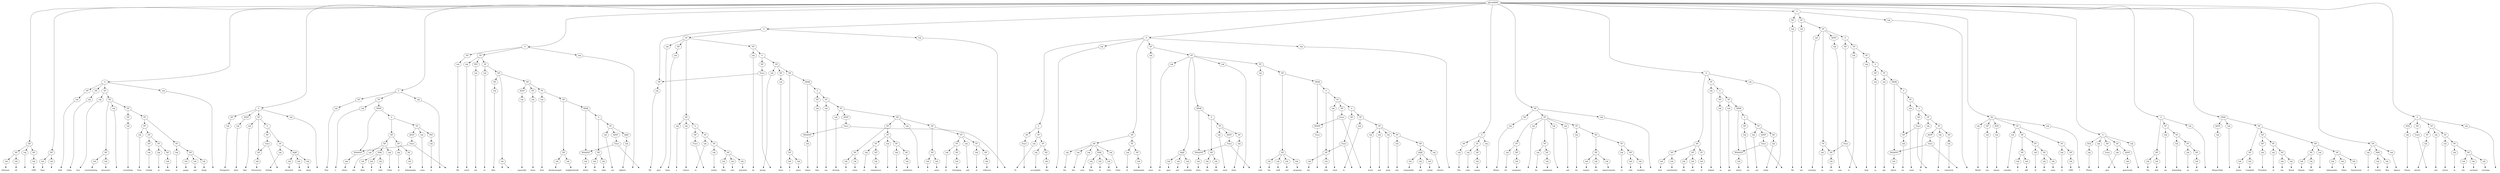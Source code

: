 digraph {
   segr0 [ label="February" shape=none ]
   segr2 [ label="26" shape=none ]
   segr3 [ label="," shape=none ]
   segr5 [ label="1999" shape=none ]
   segr7 [ label="Dear" shape=none ]
   segr9 [ label="," shape=none ]
   segr11 [ label="Kids" shape=none ]
   segr13 [ label="today" shape=none ]
   segr15 [ label="face" shape=none ]
   segr17 [ label="overwhelming" shape=none ]
   segr19 [ label="pressures" shape=none ]
   segr20 [ label="," shape=none ]
   segr22 [ label="everything" shape=none ]
   segr24 [ label="from" shape=none ]
   segr26 [ label="trouble" shape=none ]
   segr28 [ label="at" shape=none ]
   segr30 [ label="home" shape=none ]
   segr32 [ label="to" shape=none ]
   segr34 [ label="gangs" shape=none ]
   segr36 [ label="and" shape=none ]
   segr38 [ label="drugs" shape=none ]
   segr39 [ label="." shape=none ]
   segr41 [ label="Youngsters" shape=none ]
   segr43 [ label="often" shape=none ]
   segr45 [ label="find" shape=none ]
   segr47 [ label="themselves" shape=none ]
   segr49 [ label="feeling" shape=none ]
   ptbr00026 [ label="" shape=none ]
   segr51 [ label="alienated" shape=none ]
   segr53 [ label="and" shape=none ]
   segr55 [ label="alone" shape=none ]
   segr56 [ label="." shape=none ]
   segr58 [ label="That" shape=none ]
   segr59 [ label="'s" shape=none ]
   segr61 [ label="where" shape=none ]
   segr63 [ label="the" shape=none ]
   segr65 [ label="Boys" shape=none ]
   segr67 [ label="&" shape=none ]
   segr69 [ label="Girls" shape=none ]
   segr71 [ label="Clubs" shape=none ]
   segr73 [ label="of" shape=none ]
   segr75 [ label="Indianapolis" shape=none ]
   segr77 [ label="come" shape=none ]
   segr79 [ label="in" shape=none ]
   segr80 [ label="." shape=none ]
   ptbr00044 [ label="" shape=none ]
   segr82 [ label="We" shape=none ]
   segr84 [ label="reach" shape=none ]
   segr86 [ label="out" shape=none ]
   segr88 [ label="to" shape=none ]
   segr90 [ label="kids" shape=none ]
   segr92 [ label="-" shape=none ]
   segr93 [ label="-" shape=none ]
   segr95 [ label="especially" shape=none ]
   segr97 [ label="those" shape=none ]
   segr99 [ label="from" shape=none ]
   segr101 [ label="disadvantaged" shape=none ]
   segr103 [ label="neighborhoods" shape=none ]
   segr105 [ label="where" shape=none ]
   segr107 [ label="the" shape=none ]
   segr109 [ label="risks" shape=none ]
   segr111 [ label="are" shape=none ]
   segr113 [ label="highest" shape=none ]
   segr114 [ label="." shape=none ]
   ptbr00062 [ label="" shape=none ]
   segr116 [ label="We" shape=none ]
   segr118 [ label="give" shape=none ]
   segr120 [ label="them" shape=none ]
   segr122 [ label="a" shape=none ]
   segr124 [ label="chance" shape=none ]
   segr126 [ label="to" shape=none ]
   ptbr00069 [ label="" shape=none ]
   segr128 [ label="realize" shape=none ]
   segr130 [ label="their" shape=none ]
   segr132 [ label="own" shape=none ]
   segr134 [ label="potential" shape=none ]
   segr136 [ label="by" shape=none ]
   segr138 [ label="giving" shape=none ]
   ptbr00076 [ label="" shape=none ]
   segr140 [ label="them" shape=none ]
   segr142 [ label="a" shape=none ]
   segr144 [ label="place" shape=none ]
   segr146 [ label="where" shape=none ]
   segr148 [ label="they" shape=none ]
   segr150 [ label="can" shape=none ]
   segr152 [ label="develop" shape=none ]
   segr154 [ label="a" shape=none ]
   segr156 [ label="sense" shape=none ]
   segr158 [ label="of" shape=none ]
   segr160 [ label="competence" shape=none ]
   segr161 [ label="," shape=none ]
   segr163 [ label="of" shape=none ]
   segr165 [ label="usefulness" shape=none ]
   segr166 [ label="," shape=none ]
   segr168 [ label="a" shape=none ]
   segr170 [ label="sense" shape=none ]
   segr172 [ label="of" shape=none ]
   segr174 [ label="belonging" shape=none ]
   segr176 [ label="and" shape=none ]
   segr178 [ label="of" shape=none ]
   segr180 [ label="influence" shape=none ]
   segr181 [ label="." shape=none ]
   ptbr00100 [ label="" shape=none ]
   segr183 [ label="To" shape=none ]
   ptbr00102 [ label="" shape=none ]
   segr185 [ label="accomplish" shape=none ]
   segr187 [ label="this" shape=none ]
   segr188 [ label="," shape=none ]
   segr190 [ label="the" shape=none ]
   segr192 [ label="five" shape=none ]
   segr194 [ label="area" shape=none ]
   segr196 [ label="Boys" shape=none ]
   segr198 [ label="&" shape=none ]
   segr200 [ label="Girls" shape=none ]
   segr202 [ label="Clubs" shape=none ]
   segr204 [ label="of" shape=none ]
   segr206 [ label="Indianapolis" shape=none ]
   segr208 [ label="must" shape=none ]
   segr210 [ label="be" shape=none ]
   segr212 [ label="open" shape=none ]
   segr214 [ label="and" shape=none ]
   segr216 [ label="available" shape=none ]
   segr218 [ label="when" shape=none ]
   segr220 [ label="the" shape=none ]
   segr222 [ label="kids" shape=none ]
   segr224 [ label="need" shape=none ]
   segr226 [ label="them" shape=none ]
   segr227 [ label="," shape=none ]
   ptbr00126 [ label="" shape=none ]
   segr229 [ label="with" shape=none ]
   segr231 [ label="the" shape=none ]
   segr233 [ label="staff" shape=none ]
   segr235 [ label="and" shape=none ]
   segr237 [ label="programs" shape=none ]
   segr239 [ label="the" shape=none ]
   ptbr00133 [ label="" shape=none ]
   segr241 [ label="kids" shape=none ]
   segr243 [ label="need" shape=none ]
   segr245 [ label="to" shape=none ]
   ptbr00138 [ label="" shape=none ]
   ptbr00137 [ label="" shape=none ]
   segr247 [ label="reach" shape=none ]
   segr249 [ label="and" shape=none ]
   segr251 [ label="grow" shape=none ]
   segr253 [ label="into" shape=none ]
   segr255 [ label="responsible" shape=none ]
   segr257 [ label="and" shape=none ]
   segr259 [ label="caring" shape=none ]
   segr261 [ label="citizens" shape=none ]
   segr262 [ label="." shape=none ]
   segr264 [ label="This" shape=none ]
   segr266 [ label="costs" shape=none ]
   segr268 [ label="money" shape=none ]
   segr269 [ label="." shape=none ]
   segr271 [ label="Money" shape=none ]
   segr273 [ label="for" shape=none ]
   segr275 [ label="programs" shape=none ]
   segr276 [ label="," shape=none ]
   segr278 [ label="for" shape=none ]
   segr280 [ label="equipment" shape=none ]
   segr281 [ label="," shape=none ]
   segr283 [ label="and" shape=none ]
   segr285 [ label="for" shape=none ]
   segr287 [ label="repairs" shape=none ]
   segr289 [ label="and" shape=none ]
   segr291 [ label="improvements" shape=none ]
   segr293 [ label="to" shape=none ]
   segr295 [ label="club" shape=none ]
   segr297 [ label="facilities" shape=none ]
   segr298 [ label="." shape=none ]
   segr300 [ label="Your" shape=none ]
   segr302 [ label="contribution" shape=none ]
   segr304 [ label="last" shape=none ]
   segr306 [ label="year" shape=none ]
   segr308 [ label="of" shape=none ]
   segr310 [ label="helped" shape=none ]
   segr312 [ label="us" shape=none ]
   segr314 [ label="get" shape=none ]
   segr316 [ label="where" shape=none ]
   segr318 [ label="we" shape=none ]
   segr320 [ label="are" shape=none ]
   segr322 [ label="today" shape=none ]
   segr323 [ label="." shape=none ]
   ptbr00181 [ label="" shape=none ]
   segr325 [ label="We" shape=none ]
   segr327 [ label="are" shape=none ]
   segr329 [ label="counting" shape=none ]
   segr331 [ label="on" shape=none ]
   segr333 [ label="you" shape=none ]
   segr335 [ label="now" shape=none ]
   segr337 [ label="to" shape=none ]
   ptbr00189 [ label="" shape=none ]
   segr339 [ label="help" shape=none ]
   segr341 [ label="us" shape=none ]
   segr343 [ label="get" shape=none ]
   segr345 [ label="where" shape=none ]
   segr347 [ label="we" shape=none ]
   segr349 [ label="need" shape=none ]
   segr351 [ label="to" shape=none ]
   ptbr00197 [ label="" shape=none ]
   segr353 [ label="be" shape=none ]
   segr355 [ label="tomorrow" shape=none ]
   ptbr00200 [ label="" shape=none ]
   segr356 [ label="." shape=none ]
   segr358 [ label="Would" shape=none ]
   segr360 [ label="you" shape=none ]
   segr362 [ label="please" shape=none ]
   segr364 [ label="consider" shape=none ]
   segr366 [ label="a" shape=none ]
   segr368 [ label="gift" shape=none ]
   segr370 [ label="of" shape=none ]
   segr372 [ label="the" shape=none ]
   segr374 [ label="same" shape=none ]
   segr376 [ label="in" shape=none ]
   segr378 [ label="1999" shape=none ]
   segr379 [ label="?" shape=none ]
   segr381 [ label="Please" shape=none ]
   segr382 [ label="," shape=none ]
   segr384 [ label="give" shape=none ]
   ptbr00217 [ label="" shape=none ]
   segr386 [ label="generously" shape=none ]
   segr387 [ label="." shape=none ]
   segr389 [ label="The" shape=none ]
   segr391 [ label="kids" shape=none ]
   segr393 [ label="are" shape=none ]
   segr395 [ label="depending" shape=none ]
   segr397 [ label="on" shape=none ]
   segr399 [ label="you" shape=none ]
   segr400 [ label="." shape=none ]
   segr402 [ label="Respectfully" shape=none ]
   segr403 [ label="," shape=none ]
   segr405 [ label="James" shape=none ]
   segr407 [ label="Campbell" shape=none ]
   segr409 [ label="President" shape=none ]
   segr411 [ label="of" shape=none ]
   segr413 [ label="the" shape=none ]
   segr415 [ label="Board" shape=none ]
   segr417 [ label="Deputy" shape=none ]
   segr419 [ label="Chief" shape=none ]
   segr420 [ label="," shape=none ]
   segr422 [ label="Indianapolis" shape=none ]
   segr424 [ label="Police" shape=none ]
   segr426 [ label="Department" shape=none ]
   segr428 [ label="A" shape=none ]
   segr430 [ label="United" shape=none ]
   segr432 [ label="Way" shape=none ]
   segr434 [ label="Agency" shape=none ]
   segr436 [ label="Please" shape=none ]
   segr438 [ label="detach" shape=none ]
   ptbr00247 [ label="" shape=none ]
   segr440 [ label="and" shape=none ]
   segr442 [ label="return" shape=none ]
   segr444 [ label="in" shape=none ]
   segr446 [ label="the" shape=none ]
   segr448 [ label="enclosed" shape=none ]
   segr450 [ label="envelope" shape=none ]
   segr451 [ label="." shape=none ]
   ptbn00081 [ label="NP" ]
   ptbn00393 [ label="VP" ]
   ptbn00394 [ label="tok" ]
  ptbn00394 -> segr353
   ptbn00082 [ label="tok" ]
  ptbn00082 -> segr75
   ptbn00391 [ label="VP" ]
   ptbn00392 [ label="tok" ]
  ptbn00392 -> segr351
   ptbn00080 [ label="tok" ]
  ptbn00080 -> segr73
   ptbn00085 [ label="PRT" ]
   ptbn00086 [ label="tok" ]
  ptbn00086 -> segr79
   ptbn00390 [ label="Trace" ]
  ptbn00390 -> ptbr00197
   ptbn00083 [ label="VP" ]
   ptbn00084 [ label="tok" ]
  ptbn00084 -> segr77
   ptbn00184 [ label="tok" ]
  ptbn00184 -> segr163
   ptbn00290 [ label="NP" ]
   ptbn00185 [ label="NP" ]
   ptbn00291 [ label="tok" ]
  ptbn00291 -> segr264
   ptbn00182 [ label="tok" ]
  ptbn00182 -> segr161
   ptbn00494 [ label="tok" ]
  ptbn00494 -> segr451
   ptbn00183 [ label="PP" ]
   ptbn00180 [ label="NP" ]
   ptbn00294 [ label="NP" ]
   ptbn00295 [ label="tok" ]
  ptbn00295 -> segr268
   ptbn00181 [ label="tok" ]
  ptbn00181 -> segr160
   ptbn00292 [ label="VP" ]
   ptbn00293 [ label="tok" ]
  ptbn00293 -> segr266
   ptbn00299 [ label="tok" ]
  ptbn00299 -> segr271
   ptbn00298 [ label="NP" ]
   ptbn00297 [ label="NP" ]
   ptbn00296 [ label="tok" ]
  ptbn00296 -> segr269
   ptbn00189 [ label="NP" ]
   ptbn00493 [ label="tok" ]
  ptbn00493 -> segr450
   ptbn00188 [ label="NP" ]
   ptbn00492 [ label="tok" ]
  ptbn00492 -> segr448
   ptbn00491 [ label="tok" ]
  ptbn00491 -> segr446
   ptbn00187 [ label="tok" ]
  ptbn00187 -> segr166
   ptbn00186 [ label="tok" ]
  ptbn00186 -> segr165
   ptbn00490 [ label="NP" ]
   ptbn00089 [ label="tok" ]
  ptbn00089 -> segr80
   ptbn00088 [ label="Trace" ]
  ptbn00088 -> ptbr00044
   ptbn00087 [ label="ADVP" ]
   ptbn00399 [ label="tok" ]
  ptbn00399 -> segr356
   ptbn00398 [ label="tok" ]
  ptbn00398 -> segr355
   ptbn00397 [ label="NP" ]
   ptbn00396 [ label="Trace" ]
  ptbn00396 -> ptbr00200
   ptbn00395 [ label="ADVP" ]
   ptbn00380 [ label="SBAR" ]
   ptbn00090 [ label="S" ]
   ptbn00381 [ label="WHADVP" ]
   ptbn00091 [ label="NP" ]
   ptbn00092 [ label="tok" ]
  ptbn00092 -> segr82
   ptbn00382 [ label="tok" ]
  ptbn00382 -> segr345
   ptbn00383 [ label="S" ]
   ptbn00093 [ label="VP" ]
   ptbn00094 [ label="tok" ]
  ptbn00094 -> segr84
   ptbn00095 [ label="PRT" ]
   ptbn00096 [ label="tok" ]
  ptbn00096 -> segr86
   ptbn00097 [ label="PP" ]
   ptbn00193 [ label="PP" ]
   ptbn00483 [ label="VP" ]
   ptbn00194 [ label="tok" ]
  ptbn00194 -> segr172
   ptbn00484 [ label="tok" ]
  ptbn00484 -> segr438
   ptbn00195 [ label="NP" ]
   ptbn00485 [ label="tok" ]
  ptbn00485 -> segr440
   ptbn00196 [ label="tok" ]
  ptbn00196 -> segr174
   ptbn00486 [ label="VP" ]
   ptbn00280 [ label="PP" ]
   ptbn00281 [ label="tok" ]
  ptbn00281 -> segr253
   ptbn00487 [ label="tok" ]
  ptbn00487 -> segr442
   ptbn00190 [ label="tok" ]
  ptbn00190 -> segr168
   ptbn00488 [ label="PP" ]
   ptbn00282 [ label="NP" ]
   ptbn00191 [ label="tok" ]
  ptbn00191 -> segr170
   ptbn00489 [ label="tok" ]
  ptbn00489 -> segr444
   ptbn00283 [ label="ADJP" ]
   ptbn00192 [ label="PP" ]
   ptbn00284 [ label="tok" ]
  ptbn00284 -> segr255
   ptbn00286 [ label="tok" ]
  ptbn00286 -> segr259
   ptbn00285 [ label="tok" ]
  ptbn00285 -> segr257
   ptbn00288 [ label="tok" ]
  ptbn00288 -> segr262
   ptbn00287 [ label="tok" ]
  ptbn00287 -> segr261
   ptbn00198 [ label="PP" ]
   ptbn00480 [ label="NP" ]
   ptbn00197 [ label="tok" ]
  ptbn00197 -> segr176
   ptbn00289 [ label="S" ]
   ptbn00482 [ label="VP" ]
   ptbn00199 [ label="tok" ]
  ptbn00199 -> segr178
   ptbn00481 [ label="Trace" ]
  ptbn00481 -> ptbr00247
   ptbn00389 [ label="NP" ]
   ptbn00099 [ label="NP" ]
   ptbn00098 [ label="tok" ]
  ptbn00098 -> segr88
   ptbn00388 [ label="S" ]
   ptbn00385 [ label="tok" ]
  ptbn00385 -> segr347
   ptbn00384 [ label="NP" ]
   ptbn00387 [ label="tok" ]
  ptbn00387 -> segr349
   ptbn00386 [ label="VP" ]
   ptbn00063 [ label="NP" ]
   ptbn00064 [ label="tok" ]
  ptbn00064 -> segr58
   ptbn00061 [ label="tok" ]
  ptbn00061 -> segr56
   ptbn00062 [ label="S" ]
   ptbn00060 [ label="tok" ]
  ptbn00060 -> segr55
   ptbn00478 [ label="INTJ" ]
   ptbn00272 [ label="NP" ]
   ptbn00479 [ label="tok" ]
  ptbn00479 -> segr436
   ptbn00273 [ label="Trace" ]
  ptbn00273 -> ptbr00138
   ptbn00476 [ label="tok" ]
  ptbn00476 -> segr434
   ptbn00270 [ label="Trace" ]
  ptbn00270 -> ptbr00137
   ptbn00477 [ label="S" ]
   ptbn00271 [ label="S" ]
   ptbn00474 [ label="tok" ]
  ptbn00474 -> segr430
   ptbn00475 [ label="tok" ]
  ptbn00475 -> segr432
   ptbn00472 [ label="tok" ]
  ptbn00472 -> segr428
   ptbn00473 [ label="NML" ]
   ptbn00471 [ label="NP" ]
   ptbn00470 [ label="tok" ]
  ptbn00470 -> segr426
   ptbn00279 [ label="tok" ]
  ptbn00279 -> segr251
   ptbn00278 [ label="tok" ]
  ptbn00278 -> segr249
   ptbn00277 [ label="tok" ]
  ptbn00277 -> segr247
   ptbn00276 [ label="VP" ]
   ptbn00275 [ label="tok" ]
  ptbn00275 -> segr245
   ptbn00274 [ label="VP" ]
   ptbn00069 [ label="tok" ]
  ptbn00069 -> segr61
   ptbn00068 [ label="WHADVP" ]
   ptbn00067 [ label="SBAR" ]
   ptbn00066 [ label="tok" ]
  ptbn00066 -> segr59
   ptbn00065 [ label="VP" ]
   ptbn00072 [ label="NP" ]
   ptbn00073 [ label="tok" ]
  ptbn00073 -> segr63
   ptbn00074 [ label="NML" ]
   ptbn00075 [ label="tok" ]
  ptbn00075 -> segr65
   ptbn00469 [ label="tok" ]
  ptbn00469 -> segr424
   ptbn00070 [ label="S" ]
   ptbn00071 [ label="NP" ]
   ptbn00465 [ label="tok" ]
  ptbn00465 -> segr419
   ptbn00466 [ label="tok" ]
  ptbn00466 -> segr420
   ptbn00260 [ label="SBAR" ]
   ptbn00467 [ label="NP" ]
   ptbn00261 [ label="WHNP" ]
   ptbn00468 [ label="tok" ]
  ptbn00468 -> segr422
   ptbn00262 [ label="Trace" ]
  ptbn00262 -> ptbr00133
   ptbn00461 [ label="tok" ]
  ptbn00461 -> segr415
   ptbn00462 [ label="NP" ]
   ptbn00463 [ label="NP" ]
   ptbn00464 [ label="tok" ]
  ptbn00464 -> segr417
   ptbn00268 [ label="tok" ]
  ptbn00268 -> segr243
   ptbn00267 [ label="VP" ]
   ptbn00460 [ label="tok" ]
  ptbn00460 -> segr413
   ptbn00269 [ label="NP" ]
   ptbn00264 [ label="NP" ]
   ptbn00263 [ label="S" ]
   ptbn00266 [ label="tok" ]
  ptbn00266 -> segr241
   ptbn00265 [ label="tok" ]
  ptbn00265 -> segr239
   ptbn00077 [ label="tok" ]
  ptbn00077 -> segr69
   ptbn00076 [ label="tok" ]
  ptbn00076 -> segr67
   ptbn00079 [ label="PP" ]
   ptbn00078 [ label="tok" ]
  ptbn00078 -> segr71
   ptbn00251 [ label="tok" ]
  ptbn00251 -> segr227
   ptbn00250 [ label="Trace" ]
  ptbn00250 -> ptbr00126
   ptbn00350 [ label="NP" ]
   ptbn00357 [ label="tok" ]
  ptbn00357 -> segr325
   ptbn00358 [ label="VP" ]
   ptbn00355 [ label="S" ]
   ptbn00356 [ label="NP" ]
   ptbn00353 [ label="Trace" ]
  ptbn00353 -> ptbr00181
   ptbn00354 [ label="tok" ]
  ptbn00354 -> segr323
   ptbn00351 [ label="tok" ]
  ptbn00351 -> segr322
   ptbn00352 [ label="ADVP" ]
   ptbn00254 [ label="NP" ]
   ptbn00255 [ label="NP" ]
   ptbn00252 [ label="PP" ]
   ptbn00253 [ label="tok" ]
  ptbn00253 -> segr229
   ptbn00258 [ label="tok" ]
  ptbn00258 -> segr235
   ptbn00259 [ label="tok" ]
  ptbn00259 -> segr237
   ptbn00256 [ label="tok" ]
  ptbn00256 -> segr231
   ptbn00359 [ label="tok" ]
  ptbn00359 -> segr327
   ptbn00257 [ label="tok" ]
  ptbn00257 -> segr233
   ptbn00240 [ label="tok" ]
  ptbn00240 -> segr218
   ptbn00344 [ label="tok" ]
  ptbn00344 -> segr316
   ptbn00249 [ label="ADVP" ]
   ptbn00345 [ label="S" ]
   ptbn00346 [ label="NP" ]
   ptbn00347 [ label="tok" ]
  ptbn00347 -> segr318
   ptbn00340 [ label="VP" ]
   ptbn00341 [ label="tok" ]
  ptbn00341 -> segr314
   ptbn00342 [ label="SBAR" ]
   ptbn00343 [ label="WHADVP" ]
   ptbn00241 [ label="S" ]
   ptbn00242 [ label="NP" ]
   ptbn00243 [ label="tok" ]
  ptbn00243 -> segr220
   ptbn00244 [ label="tok" ]
  ptbn00244 -> segr222
   ptbn00348 [ label="VP" ]
   ptbn00245 [ label="VP" ]
   ptbn00246 [ label="tok" ]
  ptbn00246 -> segr224
   ptbn00349 [ label="tok" ]
  ptbn00349 -> segr320
   ptbn00247 [ label="NP" ]
   ptbn00248 [ label="tok" ]
  ptbn00248 -> segr226
   ptbn00372 [ label="tok" ]
  ptbn00372 -> segr337
   ptbn00371 [ label="VP" ]
   ptbn00370 [ label="Trace" ]
  ptbn00370 -> ptbr00189
   ptbn00375 [ label="S" ]
   ptbn00376 [ label="NP" ]
   ptbn00373 [ label="VP" ]
   ptbn00374 [ label="tok" ]
  ptbn00374 -> segr339
   ptbn00379 [ label="tok" ]
  ptbn00379 -> segr343
   ptbn00377 [ label="tok" ]
  ptbn00377 -> segr341
   ptbn00238 [ label="SBAR" ]
   ptbn00378 [ label="VP" ]
   ptbn00239 [ label="WHADVP" ]
   ptbn00236 [ label="tok" ]
  ptbn00236 -> segr214
   ptbn00237 [ label="tok" ]
  ptbn00237 -> segr216
   ptbn00234 [ label="ADJP" ]
   ptbn00235 [ label="tok" ]
  ptbn00235 -> segr212
   ptbn00232 [ label="VP" ]
   ptbn00233 [ label="tok" ]
  ptbn00233 -> segr210
   ptbn00230 [ label="VP" ]
   ptbn00231 [ label="tok" ]
  ptbn00231 -> segr208
   ptbn00361 [ label="tok" ]
  ptbn00361 -> segr329
   ptbn00360 [ label="VP" ]
   ptbn00362 [ label="PP" ]
   ptbn00363 [ label="tok" ]
  ptbn00363 -> segr331
   ptbn00364 [ label="NP" ]
   ptbn00365 [ label="tok" ]
  ptbn00365 -> segr333
   ptbn00227 [ label="tok" ]
  ptbn00227 -> segr204
   ptbn00366 [ label="ADVP" ]
   ptbn00367 [ label="tok" ]
  ptbn00367 -> segr335
   ptbn00228 [ label="NP" ]
   ptbn00229 [ label="tok" ]
  ptbn00229 -> segr206
   ptbn00368 [ label="S" ]
   ptbn00369 [ label="NP" ]
   ptbn00223 [ label="tok" ]
  ptbn00223 -> segr198
   ptbn00224 [ label="tok" ]
  ptbn00224 -> segr200
   ptbn00225 [ label="tok" ]
  ptbn00225 -> segr202
   ptbn00226 [ label="PP" ]
   ptbn00220 [ label="tok" ]
  ptbn00220 -> segr194
   ptbn00221 [ label="NML" ]
   ptbn00222 [ label="tok" ]
  ptbn00222 -> segr196
   ptbn00008 [ label="NP" ]
   ptbn00103 [ label="NP" ]
   ptbn00007 [ label="tok" ]
  ptbn00007 -> segr5
   ptbn00102 [ label="tok" ]
  ptbn00102 -> segr92
  ptbn00102 -> segr93
   ptbn00105 [ label="tok" ]
  ptbn00105 -> segr95
   ptbn00009 [ label="tok" ]
  ptbn00009 -> segr7
   ptbn00104 [ label="ADVP" ]
   ptbn00101 [ label="tok" ]
  ptbn00101 -> segr90
   ptbn00100 [ label="NP" ]
   ptbn00000 [ label="ptb-n00000" ]
   ptbn00002 [ label="NP" ]
   ptbn00001 [ label="NP" ]
   ptbn00004 [ label="tok" ]
  ptbn00004 -> segr2
   ptbn00107 [ label="tok" ]
  ptbn00107 -> segr97
   ptbn00003 [ label="tok" ]
  ptbn00003 -> segr0
   ptbn00106 [ label="NP" ]
   ptbn00109 [ label="tok" ]
  ptbn00109 -> segr99
   ptbn00006 [ label="NP" ]
   ptbn00005 [ label="tok" ]
  ptbn00005 -> segr3
   ptbn00108 [ label="PP" ]
   ptbn00116 [ label="tok" ]
  ptbn00116 -> segr105
   ptbn00115 [ label="WHADVP" ]
   ptbn00019 [ label="NP" ]
   ptbn00114 [ label="SBAR" ]
   ptbn00113 [ label="tok" ]
  ptbn00113 -> segr103
   ptbn00018 [ label="NP" ]
   ptbn00112 [ label="tok" ]
  ptbn00112 -> segr101
   ptbn00111 [ label="NP" ]
   ptbn00110 [ label="NP" ]
   ptbn00013 [ label="tok" ]
  ptbn00013 -> segr11
   ptbn00012 [ label="NP" ]
   ptbn00011 [ label="S" ]
   ptbn00010 [ label="tok" ]
  ptbn00010 -> segr9
   ptbn00017 [ label="tok" ]
  ptbn00017 -> segr15
   ptbn00119 [ label="tok" ]
  ptbn00119 -> segr107
   ptbn00016 [ label="VP" ]
   ptbn00015 [ label="tok" ]
  ptbn00015 -> segr13
   ptbn00118 [ label="NP" ]
   ptbn00014 [ label="NP" ]
   ptbn00117 [ label="S" ]
   ptbn00121 [ label="VP" ]
   ptbn00120 [ label="tok" ]
  ptbn00120 -> segr109
   ptbn00123 [ label="ADJP" ]
   ptbn00122 [ label="tok" ]
  ptbn00122 -> segr111
   ptbn00125 [ label="ADVP" ]
   ptbn00124 [ label="tok" ]
  ptbn00124 -> segr113
   ptbn00127 [ label="tok" ]
  ptbn00127 -> segr114
   ptbn00126 [ label="Trace" ]
  ptbn00126 -> ptbr00062
   ptbn00129 [ label="NP" ]
   ptbn00128 [ label="S" ]
   ptbn00134 [ label="tok" ]
  ptbn00134 -> segr120
   ptbn00133 [ label="NP" ]
   ptbn00132 [ label="tok" ]
  ptbn00132 -> segr118
   ptbn00131 [ label="VP" ]
   ptbn00138 [ label="S" ]
   ptbn00137 [ label="tok" ]
  ptbn00137 -> segr124
   ptbn00136 [ label="tok" ]
  ptbn00136 -> segr122
   ptbn00135 [ label="NP" ]
   ptbn00139 [ label="NP" ]
   ptbn00130 [ label="tok" ]
  ptbn00130 -> segr116
   ptbn00043 [ label="S" ]
   ptbn00044 [ label="NP" ]
   ptbn00045 [ label="tok" ]
  ptbn00045 -> segr41
   ptbn00046 [ label="ADVP" ]
   ptbn00047 [ label="tok" ]
  ptbn00047 -> segr43
   ptbn00048 [ label="VP" ]
   ptbn00049 [ label="tok" ]
  ptbn00049 -> segr45
   ptbn00146 [ label="tok" ]
  ptbn00146 -> segr130
   ptbn00147 [ label="tok" ]
  ptbn00147 -> segr132
   ptbn00148 [ label="tok" ]
  ptbn00148 -> segr134
   ptbn00149 [ label="PP" ]
   ptbn00142 [ label="tok" ]
  ptbn00142 -> segr126
   ptbn00143 [ label="VP" ]
   ptbn00144 [ label="tok" ]
  ptbn00144 -> segr128
   ptbn00145 [ label="NP" ]
   ptbn00141 [ label="VP" ]
   ptbn00140 [ label="Trace" ]
  ptbn00140 -> ptbr00069
   ptbn00040 [ label="tok" ]
  ptbn00040 -> segr36
   ptbn00042 [ label="tok" ]
  ptbn00042 -> segr39
   ptbn00041 [ label="tok" ]
  ptbn00041 -> segr38
   ptbn00056 [ label="tok" ]
  ptbn00056 -> segr49
   ptbn00057 [ label="ADJP" ]
   ptbn00054 [ label="Trace" ]
  ptbn00054 -> ptbr00026
   ptbn00055 [ label="VP" ]
   ptbn00058 [ label="tok" ]
  ptbn00058 -> segr51
   ptbn00059 [ label="tok" ]
  ptbn00059 -> segr53
   ptbn00159 [ label="NP" ]
   ptbn00157 [ label="tok" ]
  ptbn00157 -> segr140
   ptbn00158 [ label="NP" ]
   ptbn00155 [ label="tok" ]
  ptbn00155 -> segr138
   ptbn00156 [ label="NP" ]
   ptbn00153 [ label="Trace" ]
  ptbn00153 -> ptbr00076
   ptbn00154 [ label="VP" ]
   ptbn00152 [ label="NP" ]
   ptbn00151 [ label="S" ]
   ptbn00150 [ label="tok" ]
  ptbn00150 -> segr136
   ptbn00053 [ label="NP" ]
   ptbn00052 [ label="S" ]
   ptbn00051 [ label="tok" ]
  ptbn00051 -> segr47
   ptbn00050 [ label="NP" ]
   ptbn00025 [ label="tok" ]
  ptbn00025 -> segr22
   ptbn00026 [ label="PP" ]
   ptbn00027 [ label="PP" ]
   ptbn00028 [ label="tok" ]
  ptbn00028 -> segr24
   ptbn00021 [ label="tok" ]
  ptbn00021 -> segr19
   ptbn00022 [ label="tok" ]
  ptbn00022 -> segr20
   ptbn00023 [ label="NP" ]
   ptbn00024 [ label="NP" ]
   ptbn00164 [ label="tok" ]
  ptbn00164 -> segr146
   ptbn00165 [ label="S" ]
   ptbn00166 [ label="NP" ]
   ptbn00167 [ label="tok" ]
  ptbn00167 -> segr148
   ptbn00168 [ label="VP" ]
   ptbn00029 [ label="NP" ]
   ptbn00169 [ label="tok" ]
  ptbn00169 -> segr150
   ptbn00161 [ label="tok" ]
  ptbn00161 -> segr144
   ptbn00160 [ label="tok" ]
  ptbn00160 -> segr142
   ptbn00163 [ label="WHADVP" ]
   ptbn00162 [ label="SBAR" ]
   ptbn00020 [ label="tok" ]
  ptbn00020 -> segr17
   ptbn00038 [ label="NP" ]
   ptbn00039 [ label="tok" ]
  ptbn00039 -> segr34
   ptbn00036 [ label="PP" ]
   ptbn00037 [ label="tok" ]
  ptbn00037 -> segr32
   ptbn00034 [ label="NP" ]
   ptbn00035 [ label="tok" ]
  ptbn00035 -> segr30
   ptbn00032 [ label="PP" ]
   ptbn00033 [ label="tok" ]
  ptbn00033 -> segr28
   ptbn00177 [ label="PP" ]
   ptbn00178 [ label="PP" ]
   ptbn00175 [ label="tok" ]
  ptbn00175 -> segr154
   ptbn00176 [ label="tok" ]
  ptbn00176 -> segr156
   ptbn00179 [ label="tok" ]
  ptbn00179 -> segr158
   ptbn00170 [ label="VP" ]
   ptbn00174 [ label="NP" ]
   ptbn00173 [ label="NP" ]
   ptbn00172 [ label="NP" ]
   ptbn00171 [ label="tok" ]
  ptbn00171 -> segr152
   ptbn00031 [ label="tok" ]
  ptbn00031 -> segr26
   ptbn00030 [ label="NP" ]
   ptbn00307 [ label="tok" ]
  ptbn00307 -> segr278
   ptbn00204 [ label="tok" ]
  ptbn00204 -> segr181
   ptbn00203 [ label="Trace" ]
  ptbn00203 -> ptbr00100
   ptbn00306 [ label="PP" ]
   ptbn00202 [ label="ADVP" ]
   ptbn00305 [ label="tok" ]
  ptbn00305 -> segr276
   ptbn00304 [ label="tok" ]
  ptbn00304 -> segr275
   ptbn00201 [ label="tok" ]
  ptbn00201 -> segr180
   ptbn00200 [ label="NP" ]
   ptbn00309 [ label="tok" ]
  ptbn00309 -> segr280
   ptbn00308 [ label="NP" ]
   ptbn00209 [ label="VP" ]
   ptbn00208 [ label="Trace" ]
  ptbn00208 -> ptbr00102
   ptbn00303 [ label="NP" ]
   ptbn00302 [ label="tok" ]
  ptbn00302 -> segr273
   ptbn00207 [ label="NP" ]
   ptbn00206 [ label="S" ]
   ptbn00301 [ label="PP" ]
   ptbn00205 [ label="S" ]
   ptbn00300 [ label="PP" ]
   ptbn00409 [ label="NP" ]
   ptbn00407 [ label="tok" ]
  ptbn00407 -> segr364
   ptbn00408 [ label="NP" ]
   ptbn00405 [ label="tok" ]
  ptbn00405 -> segr362
   ptbn00406 [ label="VP" ]
   ptbn00403 [ label="tok" ]
  ptbn00403 -> segr360
   ptbn00404 [ label="INTJ" ]
   ptbn00401 [ label="tok" ]
  ptbn00401 -> segr358
   ptbn00402 [ label="NP" ]
   ptbn00400 [ label="SQ" ]
   ptbn00316 [ label="tok" ]
  ptbn00316 -> segr287
   ptbn00213 [ label="NP" ]
   ptbn00315 [ label="NP" ]
   ptbn00212 [ label="tok" ]
  ptbn00212 -> segr185
   ptbn00318 [ label="tok" ]
  ptbn00318 -> segr291
   ptbn00215 [ label="tok" ]
  ptbn00215 -> segr188
   ptbn00317 [ label="tok" ]
  ptbn00317 -> segr289
   ptbn00214 [ label="tok" ]
  ptbn00214 -> segr187
   ptbn00319 [ label="PP" ]
   ptbn00211 [ label="VP" ]
   ptbn00210 [ label="tok" ]
  ptbn00210 -> segr183
   ptbn00310 [ label="tok" ]
  ptbn00310 -> segr281
   ptbn00312 [ label="PP" ]
   ptbn00217 [ label="NP" ]
   ptbn00311 [ label="tok" ]
  ptbn00311 -> segr283
   ptbn00216 [ label="NP" ]
   ptbn00314 [ label="NP" ]
   ptbn00219 [ label="tok" ]
  ptbn00219 -> segr192
   ptbn00313 [ label="tok" ]
  ptbn00313 -> segr285
   ptbn00218 [ label="tok" ]
  ptbn00218 -> segr190
   ptbn00418 [ label="tok" ]
  ptbn00418 -> segr376
   ptbn00419 [ label="NP" ]
   ptbn00414 [ label="NP" ]
   ptbn00415 [ label="tok" ]
  ptbn00415 -> segr372
   ptbn00416 [ label="tok" ]
  ptbn00416 -> segr374
   ptbn00417 [ label="PP" ]
   ptbn00410 [ label="tok" ]
  ptbn00410 -> segr366
   ptbn00411 [ label="tok" ]
  ptbn00411 -> segr368
   ptbn00412 [ label="PP" ]
   ptbn00413 [ label="tok" ]
  ptbn00413 -> segr370
   ptbn00329 [ label="tok" ]
  ptbn00329 -> segr302
   ptbn00328 [ label="tok" ]
  ptbn00328 -> segr300
   ptbn00327 [ label="NP" ]
   ptbn00326 [ label="NP" ]
   ptbn00325 [ label="S" ]
   ptbn00324 [ label="tok" ]
  ptbn00324 -> segr298
   ptbn00323 [ label="tok" ]
  ptbn00323 -> segr297
   ptbn00322 [ label="tok" ]
  ptbn00322 -> segr295
   ptbn00321 [ label="NP" ]
   ptbn00320 [ label="tok" ]
  ptbn00320 -> segr293
   ptbn00338 [ label="NP" ]
   ptbn00337 [ label="S" ]
   ptbn00339 [ label="tok" ]
  ptbn00339 -> segr312
   ptbn00334 [ label="tok" ]
  ptbn00334 -> segr308
   ptbn00333 [ label="PP" ]
   ptbn00336 [ label="tok" ]
  ptbn00336 -> segr310
   ptbn00335 [ label="VP" ]
   ptbn00330 [ label="NP" ]
   ptbn00332 [ label="tok" ]
  ptbn00332 -> segr306
   ptbn00331 [ label="tok" ]
  ptbn00331 -> segr304
   ptbn00446 [ label="FRAG" ]
   ptbn00445 [ label="tok" ]
  ptbn00445 -> segr400
   ptbn00444 [ label="tok" ]
  ptbn00444 -> segr399
   ptbn00443 [ label="NP" ]
   ptbn00442 [ label="tok" ]
  ptbn00442 -> segr397
   ptbn00441 [ label="PP" ]
   ptbn00440 [ label="tok" ]
  ptbn00440 -> segr395
   ptbn00449 [ label="tok" ]
  ptbn00449 -> segr403
   ptbn00448 [ label="tok" ]
  ptbn00448 -> segr402
   ptbn00447 [ label="ADVP" ]
   ptbn00455 [ label="NP" ]
   ptbn00454 [ label="NP" ]
   ptbn00457 [ label="PP" ]
   ptbn00456 [ label="tok" ]
  ptbn00456 -> segr409
   ptbn00451 [ label="NP" ]
   ptbn00450 [ label="NP" ]
   ptbn00453 [ label="tok" ]
  ptbn00453 -> segr407
   ptbn00452 [ label="tok" ]
  ptbn00452 -> segr405
   ptbn00459 [ label="NP" ]
   ptbn00458 [ label="tok" ]
  ptbn00458 -> segr411
   ptbn00420 [ label="tok" ]
  ptbn00420 -> segr378
   ptbn00424 [ label="tok" ]
  ptbn00424 -> segr381
   ptbn00423 [ label="INTJ" ]
   ptbn00422 [ label="S" ]
   ptbn00421 [ label="tok" ]
  ptbn00421 -> segr379
   ptbn00428 [ label="VP" ]
   ptbn00427 [ label="Trace" ]
  ptbn00427 -> ptbr00217
   ptbn00426 [ label="NP" ]
   ptbn00425 [ label="tok" ]
  ptbn00425 -> segr382
   ptbn00429 [ label="tok" ]
  ptbn00429 -> segr384
   ptbn00431 [ label="tok" ]
  ptbn00431 -> segr386
   ptbn00430 [ label="ADVP" ]
   ptbn00433 [ label="S" ]
   ptbn00432 [ label="tok" ]
  ptbn00432 -> segr387
   ptbn00435 [ label="tok" ]
  ptbn00435 -> segr389
   ptbn00434 [ label="NP" ]
   ptbn00437 [ label="VP" ]
   ptbn00436 [ label="tok" ]
  ptbn00436 -> segr391
   ptbn00439 [ label="VP" ]
   ptbn00438 [ label="tok" ]
  ptbn00438 -> segr393
   { rank=same; segr0 segr2 segr3 segr5 segr7 segr9 segr11 segr13 segr15 segr17 segr19 segr20 segr22 segr24 segr26 segr28 segr30 segr32 segr34 segr36 segr38 segr39 segr41 segr43 segr45 segr47 segr49 ptbr00026 segr51 segr53 segr55 segr56 segr58 segr59 segr61 segr63 segr65 segr67 segr69 segr71 segr73 segr75 segr77 segr79 segr80 ptbr00044 segr82 segr84 segr86 segr88 segr90 segr92 segr93 segr95 segr97 segr99 segr101 segr103 segr105 segr107 segr109 segr111 segr113 segr114 ptbr00062 segr116 segr118 segr120 segr122 segr124 segr126 ptbr00069 segr128 segr130 segr132 segr134 segr136 segr138 ptbr00076 segr140 segr142 segr144 segr146 segr148 segr150 segr152 segr154 segr156 segr158 segr160 segr161 segr163 segr165 segr166 segr168 segr170 segr172 segr174 segr176 segr178 segr180 segr181 ptbr00100 segr183 ptbr00102 segr185 segr187 segr188 segr190 segr192 segr194 segr196 segr198 segr200 segr202 segr204 segr206 segr208 segr210 segr212 segr214 segr216 segr218 segr220 segr222 segr224 segr226 segr227 ptbr00126 segr229 segr231 segr233 segr235 segr237 segr239 ptbr00133 segr241 segr243 segr245 ptbr00138 ptbr00137 segr247 segr249 segr251 segr253 segr255 segr257 segr259 segr261 segr262 segr264 segr266 segr268 segr269 segr271 segr273 segr275 segr276 segr278 segr280 segr281 segr283 segr285 segr287 segr289 segr291 segr293 segr295 segr297 segr298 segr300 segr302 segr304 segr306 segr308 segr310 segr312 segr314 segr316 segr318 segr320 segr322 segr323 ptbr00181 segr325 segr327 segr329 segr331 segr333 segr335 segr337 ptbr00189 segr339 segr341 segr343 segr345 segr347 segr349 segr351 ptbr00197 segr353 segr355 ptbr00200 segr356 segr358 segr360 segr362 segr364 segr366 segr368 segr370 segr372 segr374 segr376 segr378 segr379 segr381 segr382 segr384 ptbr00217 segr386 segr387 segr389 segr391 segr393 segr395 segr397 segr399 segr400 segr402 segr403 segr405 segr407 segr409 segr411 segr413 segr415 segr417 segr419 segr420 segr422 segr424 segr426 segr428 segr430 segr432 segr434 segr436 segr438 ptbr00247 segr440 segr442 segr444 segr446 segr448 segr450 segr451 }
   segr0 -> segr2 [ color="white" ]
   segr2 -> segr3 [ color="white" ]
   segr3 -> segr5 [ color="white" ]
   segr5 -> segr7 [ color="white" ]
   segr7 -> segr9 [ color="white" ]
   segr9 -> segr11 [ color="white" ]
   segr11 -> segr13 [ color="white" ]
   segr13 -> segr15 [ color="white" ]
   segr15 -> segr17 [ color="white" ]
   segr17 -> segr19 [ color="white" ]
   segr19 -> segr20 [ color="white" ]
   segr20 -> segr22 [ color="white" ]
   segr22 -> segr24 [ color="white" ]
   segr24 -> segr26 [ color="white" ]
   segr26 -> segr28 [ color="white" ]
   segr28 -> segr30 [ color="white" ]
   segr30 -> segr32 [ color="white" ]
   segr32 -> segr34 [ color="white" ]
   segr34 -> segr36 [ color="white" ]
   segr36 -> segr38 [ color="white" ]
   segr38 -> segr39 [ color="white" ]
   segr39 -> segr41 [ color="white" ]
   segr41 -> segr43 [ color="white" ]
   segr43 -> segr45 [ color="white" ]
   segr45 -> segr47 [ color="white" ]
   segr47 -> segr49 [ color="white" ]
   segr49 -> ptbr00026 [ color="white" ]
   ptbr00026 -> segr51 [ color="white" ]
   segr51 -> segr53 [ color="white" ]
   segr53 -> segr55 [ color="white" ]
   segr55 -> segr56 [ color="white" ]
   segr56 -> segr58 [ color="white" ]
   segr58 -> segr59 [ color="white" ]
   segr59 -> segr61 [ color="white" ]
   segr61 -> segr63 [ color="white" ]
   segr63 -> segr65 [ color="white" ]
   segr65 -> segr67 [ color="white" ]
   segr67 -> segr69 [ color="white" ]
   segr69 -> segr71 [ color="white" ]
   segr71 -> segr73 [ color="white" ]
   segr73 -> segr75 [ color="white" ]
   segr75 -> segr77 [ color="white" ]
   segr77 -> segr79 [ color="white" ]
   segr79 -> segr80 [ color="white" ]
   segr80 -> ptbr00044 [ color="white" ]
   ptbr00044 -> segr82 [ color="white" ]
   segr82 -> segr84 [ color="white" ]
   segr84 -> segr86 [ color="white" ]
   segr86 -> segr88 [ color="white" ]
   segr88 -> segr90 [ color="white" ]
   segr90 -> segr92 [ color="white" ]
   segr92 -> segr93 [ color="white" ]
   segr93 -> segr95 [ color="white" ]
   segr95 -> segr97 [ color="white" ]
   segr97 -> segr99 [ color="white" ]
   segr99 -> segr101 [ color="white" ]
   segr101 -> segr103 [ color="white" ]
   segr103 -> segr105 [ color="white" ]
   segr105 -> segr107 [ color="white" ]
   segr107 -> segr109 [ color="white" ]
   segr109 -> segr111 [ color="white" ]
   segr111 -> segr113 [ color="white" ]
   segr113 -> segr114 [ color="white" ]
   segr114 -> ptbr00062 [ color="white" ]
   ptbr00062 -> segr116 [ color="white" ]
   segr116 -> segr118 [ color="white" ]
   segr118 -> segr120 [ color="white" ]
   segr120 -> segr122 [ color="white" ]
   segr122 -> segr124 [ color="white" ]
   segr124 -> segr126 [ color="white" ]
   segr126 -> ptbr00069 [ color="white" ]
   ptbr00069 -> segr128 [ color="white" ]
   segr128 -> segr130 [ color="white" ]
   segr130 -> segr132 [ color="white" ]
   segr132 -> segr134 [ color="white" ]
   segr134 -> segr136 [ color="white" ]
   segr136 -> segr138 [ color="white" ]
   segr138 -> ptbr00076 [ color="white" ]
   ptbr00076 -> segr140 [ color="white" ]
   segr140 -> segr142 [ color="white" ]
   segr142 -> segr144 [ color="white" ]
   segr144 -> segr146 [ color="white" ]
   segr146 -> segr148 [ color="white" ]
   segr148 -> segr150 [ color="white" ]
   segr150 -> segr152 [ color="white" ]
   segr152 -> segr154 [ color="white" ]
   segr154 -> segr156 [ color="white" ]
   segr156 -> segr158 [ color="white" ]
   segr158 -> segr160 [ color="white" ]
   segr160 -> segr161 [ color="white" ]
   segr161 -> segr163 [ color="white" ]
   segr163 -> segr165 [ color="white" ]
   segr165 -> segr166 [ color="white" ]
   segr166 -> segr168 [ color="white" ]
   segr168 -> segr170 [ color="white" ]
   segr170 -> segr172 [ color="white" ]
   segr172 -> segr174 [ color="white" ]
   segr174 -> segr176 [ color="white" ]
   segr176 -> segr178 [ color="white" ]
   segr178 -> segr180 [ color="white" ]
   segr180 -> segr181 [ color="white" ]
   segr181 -> ptbr00100 [ color="white" ]
   ptbr00100 -> segr183 [ color="white" ]
   segr183 -> ptbr00102 [ color="white" ]
   ptbr00102 -> segr185 [ color="white" ]
   segr185 -> segr187 [ color="white" ]
   segr187 -> segr188 [ color="white" ]
   segr188 -> segr190 [ color="white" ]
   segr190 -> segr192 [ color="white" ]
   segr192 -> segr194 [ color="white" ]
   segr194 -> segr196 [ color="white" ]
   segr196 -> segr198 [ color="white" ]
   segr198 -> segr200 [ color="white" ]
   segr200 -> segr202 [ color="white" ]
   segr202 -> segr204 [ color="white" ]
   segr204 -> segr206 [ color="white" ]
   segr206 -> segr208 [ color="white" ]
   segr208 -> segr210 [ color="white" ]
   segr210 -> segr212 [ color="white" ]
   segr212 -> segr214 [ color="white" ]
   segr214 -> segr216 [ color="white" ]
   segr216 -> segr218 [ color="white" ]
   segr218 -> segr220 [ color="white" ]
   segr220 -> segr222 [ color="white" ]
   segr222 -> segr224 [ color="white" ]
   segr224 -> segr226 [ color="white" ]
   segr226 -> segr227 [ color="white" ]
   segr227 -> ptbr00126 [ color="white" ]
   ptbr00126 -> segr229 [ color="white" ]
   segr229 -> segr231 [ color="white" ]
   segr231 -> segr233 [ color="white" ]
   segr233 -> segr235 [ color="white" ]
   segr235 -> segr237 [ color="white" ]
   segr237 -> segr239 [ color="white" ]
   segr239 -> ptbr00133 [ color="white" ]
   ptbr00133 -> segr241 [ color="white" ]
   segr241 -> segr243 [ color="white" ]
   segr243 -> segr245 [ color="white" ]
   segr245 -> ptbr00138 [ color="white" ]
   ptbr00138 -> ptbr00137 [ color="white" ]
   ptbr00137 -> segr247 [ color="white" ]
   segr247 -> segr249 [ color="white" ]
   segr249 -> segr251 [ color="white" ]
   segr251 -> segr253 [ color="white" ]
   segr253 -> segr255 [ color="white" ]
   segr255 -> segr257 [ color="white" ]
   segr257 -> segr259 [ color="white" ]
   segr259 -> segr261 [ color="white" ]
   segr261 -> segr262 [ color="white" ]
   segr262 -> segr264 [ color="white" ]
   segr264 -> segr266 [ color="white" ]
   segr266 -> segr268 [ color="white" ]
   segr268 -> segr269 [ color="white" ]
   segr269 -> segr271 [ color="white" ]
   segr271 -> segr273 [ color="white" ]
   segr273 -> segr275 [ color="white" ]
   segr275 -> segr276 [ color="white" ]
   segr276 -> segr278 [ color="white" ]
   segr278 -> segr280 [ color="white" ]
   segr280 -> segr281 [ color="white" ]
   segr281 -> segr283 [ color="white" ]
   segr283 -> segr285 [ color="white" ]
   segr285 -> segr287 [ color="white" ]
   segr287 -> segr289 [ color="white" ]
   segr289 -> segr291 [ color="white" ]
   segr291 -> segr293 [ color="white" ]
   segr293 -> segr295 [ color="white" ]
   segr295 -> segr297 [ color="white" ]
   segr297 -> segr298 [ color="white" ]
   segr298 -> segr300 [ color="white" ]
   segr300 -> segr302 [ color="white" ]
   segr302 -> segr304 [ color="white" ]
   segr304 -> segr306 [ color="white" ]
   segr306 -> segr308 [ color="white" ]
   segr308 -> segr310 [ color="white" ]
   segr310 -> segr312 [ color="white" ]
   segr312 -> segr314 [ color="white" ]
   segr314 -> segr316 [ color="white" ]
   segr316 -> segr318 [ color="white" ]
   segr318 -> segr320 [ color="white" ]
   segr320 -> segr322 [ color="white" ]
   segr322 -> segr323 [ color="white" ]
   segr323 -> ptbr00181 [ color="white" ]
   ptbr00181 -> segr325 [ color="white" ]
   segr325 -> segr327 [ color="white" ]
   segr327 -> segr329 [ color="white" ]
   segr329 -> segr331 [ color="white" ]
   segr331 -> segr333 [ color="white" ]
   segr333 -> segr335 [ color="white" ]
   segr335 -> segr337 [ color="white" ]
   segr337 -> ptbr00189 [ color="white" ]
   ptbr00189 -> segr339 [ color="white" ]
   segr339 -> segr341 [ color="white" ]
   segr341 -> segr343 [ color="white" ]
   segr343 -> segr345 [ color="white" ]
   segr345 -> segr347 [ color="white" ]
   segr347 -> segr349 [ color="white" ]
   segr349 -> segr351 [ color="white" ]
   segr351 -> ptbr00197 [ color="white" ]
   ptbr00197 -> segr353 [ color="white" ]
   segr353 -> segr355 [ color="white" ]
   segr355 -> ptbr00200 [ color="white" ]
   ptbr00200 -> segr356 [ color="white" ]
   segr356 -> segr358 [ color="white" ]
   segr358 -> segr360 [ color="white" ]
   segr360 -> segr362 [ color="white" ]
   segr362 -> segr364 [ color="white" ]
   segr364 -> segr366 [ color="white" ]
   segr366 -> segr368 [ color="white" ]
   segr368 -> segr370 [ color="white" ]
   segr370 -> segr372 [ color="white" ]
   segr372 -> segr374 [ color="white" ]
   segr374 -> segr376 [ color="white" ]
   segr376 -> segr378 [ color="white" ]
   segr378 -> segr379 [ color="white" ]
   segr379 -> segr381 [ color="white" ]
   segr381 -> segr382 [ color="white" ]
   segr382 -> segr384 [ color="white" ]
   segr384 -> ptbr00217 [ color="white" ]
   ptbr00217 -> segr386 [ color="white" ]
   segr386 -> segr387 [ color="white" ]
   segr387 -> segr389 [ color="white" ]
   segr389 -> segr391 [ color="white" ]
   segr391 -> segr393 [ color="white" ]
   segr393 -> segr395 [ color="white" ]
   segr395 -> segr397 [ color="white" ]
   segr397 -> segr399 [ color="white" ]
   segr399 -> segr400 [ color="white" ]
   segr400 -> segr402 [ color="white" ]
   segr402 -> segr403 [ color="white" ]
   segr403 -> segr405 [ color="white" ]
   segr405 -> segr407 [ color="white" ]
   segr407 -> segr409 [ color="white" ]
   segr409 -> segr411 [ color="white" ]
   segr411 -> segr413 [ color="white" ]
   segr413 -> segr415 [ color="white" ]
   segr415 -> segr417 [ color="white" ]
   segr417 -> segr419 [ color="white" ]
   segr419 -> segr420 [ color="white" ]
   segr420 -> segr422 [ color="white" ]
   segr422 -> segr424 [ color="white" ]
   segr424 -> segr426 [ color="white" ]
   segr426 -> segr428 [ color="white" ]
   segr428 -> segr430 [ color="white" ]
   segr430 -> segr432 [ color="white" ]
   segr432 -> segr434 [ color="white" ]
   segr434 -> segr436 [ color="white" ]
   segr436 -> segr438 [ color="white" ]
   segr438 -> ptbr00247 [ color="white" ]
   ptbr00247 -> segr440 [ color="white" ]
   segr440 -> segr442 [ color="white" ]
   segr442 -> segr444 [ color="white" ]
   segr444 -> segr446 [ color="white" ]
   segr446 -> segr448 [ color="white" ]
   segr448 -> segr450 [ color="white" ]
   segr450 -> segr451 [ color="white" ]
   ptbn00488 -> ptbn00490
   ptbn00289 -> ptbn00296
   ptbn00289 -> ptbn00292
   ptbn00292 -> ptbn00294
   ptbn00378 -> ptbn00380
   ptbn00380 -> ptbn00383
   ptbn00412 -> ptbn00414
   ptbn00414 -> ptbn00416
   ptbn00414 -> ptbn00415
   ptbn00412 -> ptbn00413
   ptbn00400 -> ptbn00404
   ptbn00406 -> ptbn00407
   ptbn00400 -> ptbn00402
   ptbn00404 -> ptbn00405
   ptbn00408 -> ptbn00409
   ptbn00409 -> ptbn00410
   ptbn00409 -> ptbn00411
   ptbn00000 -> ptbn00355
   ptbn00402 -> ptbn00403
   ptbn00400 -> ptbn00401
   ptbn00375 -> ptbn00378
   ptbn00373 -> ptbn00375
   ptbn00371 -> ptbn00373
   ptbn00368 -> ptbn00371
   ptbn00360 -> ptbn00368
   ptbn00358 -> ptbn00360
   ptbn00355 -> ptbn00358
   ptbn00355 -> ptbn00399
   ptbn00000 -> ptbn00477
   ptbn00486 -> ptbn00488
   ptbn00482 -> ptbn00486
   ptbn00477 -> ptbn00482
   ptbn00477 -> ptbn00494
   ptbn00397 -> ptbn00398
   ptbn00393 -> ptbn00397
   ptbn00391 -> ptbn00393
   ptbn00388 -> ptbn00391
   ptbn00386 -> ptbn00388
   ptbn00383 -> ptbn00386
   ptbn00393 -> ptbn00394
   ptbn00396 -> ptbn00381
   ptbn00395 -> ptbn00396
   ptbn00393 -> ptbn00395
   ptbn00192 -> ptbn00198
   ptbn00198 -> ptbn00200
   ptbn00172 -> ptbn00188
   ptbn00188 -> ptbn00192
   ptbn00203 -> ptbn00163
   ptbn00170 -> ptbn00172
   ptbn00170 -> ptbn00202
   ptbn00202 -> ptbn00203
   ptbn00165 -> ptbn00168
   ptbn00168 -> ptbn00170
   ptbn00149 -> ptbn00150
   ptbn00018 -> ptbn00022
   ptbn00018 -> ptbn00019
   ptbn00024 -> ptbn00025
   ptbn00232 -> ptbn00252
   ptbn00032 -> ptbn00033
   ptbn00151 -> ptbn00152
   ptbn00230 -> ptbn00232
   ptbn00034 -> ptbn00035
   ptbn00154 -> ptbn00155
   ptbn00205 -> ptbn00230
   ptbn00032 -> ptbn00034
   ptbn00156 -> ptbn00157
   ptbn00205 -> ptbn00288
   ptbn00029 -> ptbn00032
   ptbn00154 -> ptbn00156
   ptbn00023 -> ptbn00024
   ptbn00159 -> ptbn00160
   ptbn00027 -> ptbn00028
   ptbn00159 -> ptbn00161
   ptbn00030 -> ptbn00031
   ptbn00158 -> ptbn00159
   ptbn00252 -> ptbn00254
   ptbn00029 -> ptbn00030
   ptbn00163 -> ptbn00164
   ptbn00294 -> ptbn00295
   ptbn00000 -> ptbn00205
   ptbn00290 -> ptbn00291
   ptbn00289 -> ptbn00290
   ptbn00153 -> ptbn00129
   ptbn00292 -> ptbn00293
   ptbn00152 -> ptbn00153
   ptbn00000 -> ptbn00008
   ptbn00008 -> ptbn00010
   ptbn00008 -> ptbn00009
   ptbn00000 -> ptbn00001
   ptbn00019 -> ptbn00020
   ptbn00174 -> ptbn00175
   ptbn00019 -> ptbn00021
   ptbn00174 -> ptbn00176
   ptbn00168 -> ptbn00169
   ptbn00011 -> ptbn00014
   ptbn00170 -> ptbn00171
   ptbn00016 -> ptbn00017
   ptbn00180 -> ptbn00181
   ptbn00011 -> ptbn00012
   ptbn00014 -> ptbn00015
   ptbn00173 -> ptbn00174
   ptbn00178 -> ptbn00179
   ptbn00012 -> ptbn00013
   ptbn00166 -> ptbn00167
   ptbn00165 -> ptbn00166
   ptbn00162 -> ptbn00163
   ptbn00172 -> ptbn00173
   ptbn00172 -> ptbn00187
   ptbn00002 -> ptbn00003
   ptbn00002 -> ptbn00004
   ptbn00185 -> ptbn00186
   ptbn00001 -> ptbn00002
   ptbn00183 -> ptbn00185
   ptbn00001 -> ptbn00005
   ptbn00272 -> ptbn00273
   ptbn00177 -> ptbn00183
   ptbn00006 -> ptbn00007
   ptbn00271 -> ptbn00272
   ptbn00173 -> ptbn00177
   ptbn00001 -> ptbn00006
   ptbn00274 -> ptbn00275
   ptbn00178 -> ptbn00180
   ptbn00276 -> ptbn00277
   ptbn00177 -> ptbn00178
   ptbn00276 -> ptbn00278
   ptbn00177 -> ptbn00182
   ptbn00276 -> ptbn00279
   ptbn00183 -> ptbn00184
   ptbn00280 -> ptbn00281
   ptbn00283 -> ptbn00284
   ptbn00283 -> ptbn00285
   ptbn00283 -> ptbn00286
   ptbn00200 -> ptbn00201
   ptbn00280 -> ptbn00282
   ptbn00192 -> ptbn00197
   ptbn00276 -> ptbn00280
   ptbn00198 -> ptbn00199
   ptbn00282 -> ptbn00283
   ptbn00193 -> ptbn00195
   ptbn00282 -> ptbn00287
   ptbn00192 -> ptbn00193
   ptbn00267 -> ptbn00271
   ptbn00193 -> ptbn00194
   ptbn00263 -> ptbn00267
   ptbn00195 -> ptbn00196
   ptbn00274 -> ptbn00276
   ptbn00189 -> ptbn00191
   ptbn00271 -> ptbn00274
   ptbn00188 -> ptbn00189
   ptbn00189 -> ptbn00190
   ptbn00260 -> ptbn00263
   ptbn00254 -> ptbn00260
   ptbn00062 -> ptbn00063
   ptbn00255 -> ptbn00259
   ptbn00063 -> ptbn00064
   ptbn00255 -> ptbn00258
   ptbn00000 -> ptbn00043
   ptbn00255 -> ptbn00257
   ptbn00043 -> ptbn00061
   ptbn00255 -> ptbn00256
   ptbn00252 -> ptbn00253
   ptbn00441 -> ptbn00442
   ptbn00232 -> ptbn00251
   ptbn00439 -> ptbn00440
   ptbn00232 -> ptbn00238
   ptbn00437 -> ptbn00438
   ptbn00238 -> ptbn00241
   ptbn00433 -> ptbn00434
   ptbn00241 -> ptbn00245
   ptbn00118 -> ptbn00120
   ptbn00301 -> ptbn00302
   ptbn00118 -> ptbn00119
   ptbn00297 -> ptbn00298
   ptbn00074 -> ptbn00076
   ptbn00298 -> ptbn00299
   ptbn00074 -> ptbn00075
   ptbn00000 -> ptbn00289
   ptbn00072 -> ptbn00073
   ptbn00121 -> ptbn00123
   ptbn00067 -> ptbn00068
   ptbn00123 -> ptbn00124
   ptbn00300 -> ptbn00301
   ptbn00068 -> ptbn00069
   ptbn00121 -> ptbn00122
   ptbn00301 -> ptbn00303
   ptbn00065 -> ptbn00066
   ptbn00117 -> ptbn00118
   ptbn00303 -> ptbn00304
   ptbn00110 -> ptbn00111
   ptbn00115 -> ptbn00116
   ptbn00111 -> ptbn00112
   ptbn00111 -> ptbn00113
   ptbn00308 -> ptbn00309
   ptbn00306 -> ptbn00308
   ptbn00114 -> ptbn00115
   ptbn00300 -> ptbn00305
   ptbn00306 -> ptbn00307
   ptbn00433 -> ptbn00445
   ptbn00000 -> ptbn00433
   ptbn00437 -> ptbn00439
   ptbn00433 -> ptbn00437
   ptbn00441 -> ptbn00443
   ptbn00439 -> ptbn00441
   ptbn00249 -> ptbn00250
   ptbn00245 -> ptbn00249
   ptbn00443 -> ptbn00444
   ptbn00053 -> ptbn00054
   ptbn00269 -> ptbn00270
   ptbn00270 -> ptbn00261
   ptbn00055 -> ptbn00056
   ptbn00273 -> ptbn00264
   ptbn00052 -> ptbn00053
   ptbn00267 -> ptbn00269
   ptbn00446 -> ptbn00447
   ptbn00264 -> ptbn00266
   ptbn00447 -> ptbn00448
   ptbn00264 -> ptbn00265
   ptbn00267 -> ptbn00268
   ptbn00446 -> ptbn00449
   ptbn00263 -> ptbn00264
   ptbn00048 -> ptbn00052
   ptbn00114 -> ptbn00117
   ptbn00300 -> ptbn00310
   ptbn00052 -> ptbn00055
   ptbn00300 -> ptbn00306
   ptbn00260 -> ptbn00261
   ptbn00108 -> ptbn00110
   ptbn00312 -> ptbn00313
   ptbn00043 -> ptbn00048
   ptbn00261 -> ptbn00262
   ptbn00110 -> ptbn00114
   ptbn00300 -> ptbn00311
   ptbn00057 -> ptbn00059
   ptbn00099 -> ptbn00103
   ptbn00315 -> ptbn00317
   ptbn00057 -> ptbn00058
   ptbn00103 -> ptbn00108
   ptbn00315 -> ptbn00316
   ptbn00055 -> ptbn00057
   ptbn00093 -> ptbn00097
   ptbn00057 -> ptbn00060
   ptbn00097 -> ptbn00099
   ptbn00126 -> ptbn00115
   ptbn00125 -> ptbn00126
   ptbn00121 -> ptbn00125
   ptbn00117 -> ptbn00121
   ptbn00315 -> ptbn00318
   ptbn00314 -> ptbn00315
   ptbn00319 -> ptbn00320
   ptbn00321 -> ptbn00322
   ptbn00321 -> ptbn00323
   ptbn00454 -> ptbn00455
   ptbn00457 -> ptbn00458
   ptbn00459 -> ptbn00460
   ptbn00459 -> ptbn00461
   ptbn00451 -> ptbn00452
   ptbn00254 -> ptbn00255
   ptbn00451 -> ptbn00453
   ptbn00450 -> ptbn00451
   ptbn00455 -> ptbn00456
   ptbn00205 -> ptbn00216
   ptbn00419 -> ptbn00420
   ptbn00216 -> ptbn00226
   ptbn00417 -> ptbn00418
   ptbn00226 -> ptbn00228
   ptbn00406 -> ptbn00408
   ptbn00408 -> ptbn00412
   ptbn00234 -> ptbn00236
   ptbn00000 -> ptbn00011
   ptbn00234 -> ptbn00235
   ptbn00011 -> ptbn00042
   ptbn00232 -> ptbn00233
   ptbn00406 -> ptbn00417
   ptbn00230 -> ptbn00231
   ptbn00417 -> ptbn00419
   ptbn00043 -> ptbn00046
   ptbn00139 -> ptbn00140
   ptbn00046 -> ptbn00047
   ptbn00135 -> ptbn00137
   ptbn00043 -> ptbn00044
   ptbn00135 -> ptbn00136
   ptbn00044 -> ptbn00045
   ptbn00297 -> ptbn00300
   ptbn00131 -> ptbn00133
   ptbn00054 -> ptbn00050
   ptbn00300 -> ptbn00312
   ptbn00133 -> ptbn00134
   ptbn00048 -> ptbn00050
   ptbn00312 -> ptbn00314
   ptbn00131 -> ptbn00132
   ptbn00050 -> ptbn00051
   ptbn00314 -> ptbn00319
   ptbn00128 -> ptbn00129
   ptbn00048 -> ptbn00049
   ptbn00319 -> ptbn00321
   ptbn00129 -> ptbn00130
   ptbn00326 -> ptbn00327
   ptbn00330 -> ptbn00331
   ptbn00327 -> ptbn00328
   ptbn00011 -> ptbn00016
   ptbn00327 -> ptbn00329
   ptbn00000 -> ptbn00090
   ptbn00297 -> ptbn00324
   ptbn00000 -> ptbn00297
   ptbn00090 -> ptbn00093
   ptbn00090 -> ptbn00127
   ptbn00226 -> ptbn00227
   ptbn00228 -> ptbn00229
   ptbn00400 -> ptbn00406
   ptbn00217 -> ptbn00225
   ptbn00216 -> ptbn00217
   ptbn00423 -> ptbn00424
   ptbn00422 -> ptbn00423
   ptbn00400 -> ptbn00421
   ptbn00000 -> ptbn00400
   ptbn00242 -> ptbn00243
   ptbn00426 -> ptbn00427
   ptbn00238 -> ptbn00239
   ptbn00422 -> ptbn00425
   ptbn00241 -> ptbn00242
   ptbn00428 -> ptbn00429
   ptbn00143 -> ptbn00144
   ptbn00242 -> ptbn00244
   ptbn00422 -> ptbn00426
   ptbn00247 -> ptbn00248
   ptbn00245 -> ptbn00246
   ptbn00430 -> ptbn00431
   ptbn00250 -> ptbn00239
   ptbn00036 -> ptbn00037
   ptbn00245 -> ptbn00247
   ptbn00038 -> ptbn00040
   ptbn00138 -> ptbn00141
   ptbn00038 -> ptbn00039
   ptbn00141 -> ptbn00143
   ptbn00036 -> ptbn00038
   ptbn00131 -> ptbn00135
   ptbn00038 -> ptbn00041
   ptbn00135 -> ptbn00138
   ptbn00326 -> ptbn00330
   ptbn00023 -> ptbn00026
   ptbn00145 -> ptbn00147
   ptbn00330 -> ptbn00332
   ptbn00026 -> ptbn00036
   ptbn00145 -> ptbn00146
   ptbn00326 -> ptbn00333
   ptbn00016 -> ptbn00018
   ptbn00143 -> ptbn00145
   ptbn00333 -> ptbn00334
   ptbn00018 -> ptbn00023
   ptbn00145 -> ptbn00148
   ptbn00337 -> ptbn00338
   ptbn00027 -> ptbn00029
   ptbn00340 -> ptbn00341
   ptbn00026 -> ptbn00027
   ptbn00343 -> ptbn00344
   ptbn00342 -> ptbn00343
   ptbn00138 -> ptbn00139
   ptbn00325 -> ptbn00326
   ptbn00141 -> ptbn00142
   ptbn00335 -> ptbn00336
   ptbn00338 -> ptbn00339
   ptbn00234 -> ptbn00237
   ptbn00232 -> ptbn00234
   ptbn00239 -> ptbn00240
   ptbn00428 -> ptbn00430
   ptbn00422 -> ptbn00428
   ptbn00422 -> ptbn00432
   ptbn00000 -> ptbn00422
   ptbn00434 -> ptbn00435
   ptbn00434 -> ptbn00436
   ptbn00348 -> ptbn00349
   ptbn00346 -> ptbn00347
   ptbn00345 -> ptbn00346
   ptbn00213 -> ptbn00214
   ptbn00211 -> ptbn00213
   ptbn00209 -> ptbn00210
   ptbn00211 -> ptbn00212
   ptbn00206 -> ptbn00207
   ptbn00490 -> ptbn00493
   ptbn00207 -> ptbn00208
   ptbn00490 -> ptbn00492
   ptbn00000 -> ptbn00128
   ptbn00490 -> ptbn00491
   ptbn00488 -> ptbn00489
   ptbn00128 -> ptbn00204
   ptbn00128 -> ptbn00131
   ptbn00486 -> ptbn00487
   ptbn00131 -> ptbn00149
   ptbn00482 -> ptbn00485
   ptbn00149 -> ptbn00151
   ptbn00482 -> ptbn00483
   ptbn00352 -> ptbn00353
   ptbn00483 -> ptbn00484
   ptbn00353 -> ptbn00343
   ptbn00477 -> ptbn00480
   ptbn00348 -> ptbn00350
   ptbn00480 -> ptbn00481
   ptbn00350 -> ptbn00351
   ptbn00340 -> ptbn00342
   ptbn00342 -> ptbn00345
   ptbn00345 -> ptbn00348
   ptbn00348 -> ptbn00352
   ptbn00337 -> ptbn00340
   ptbn00335 -> ptbn00337
   ptbn00100 -> ptbn00101
   ptbn00099 -> ptbn00100
   ptbn00099 -> ptbn00102
   ptbn00221 -> ptbn00222
   ptbn00093 -> ptbn00094
   ptbn00221 -> ptbn00223
   ptbn00095 -> ptbn00096
   ptbn00221 -> ptbn00224
   ptbn00093 -> ptbn00095
   ptbn00217 -> ptbn00221
   ptbn00097 -> ptbn00098
   ptbn00000 -> ptbn00062
   ptbn00217 -> ptbn00219
   ptbn00091 -> ptbn00092
   ptbn00217 -> ptbn00220
   ptbn00090 -> ptbn00091
   ptbn00217 -> ptbn00218
   ptbn00206 -> ptbn00209
   ptbn00209 -> ptbn00211
   ptbn00325 -> ptbn00335
   ptbn00205 -> ptbn00215
   ptbn00205 -> ptbn00206
   ptbn00000 -> ptbn00325
   ptbn00325 -> ptbn00354
   ptbn00355 -> ptbn00356
   ptbn00356 -> ptbn00357
   ptbn00360 -> ptbn00361
   ptbn00358 -> ptbn00359
   ptbn00364 -> ptbn00365
   ptbn00362 -> ptbn00363
   ptbn00062 -> ptbn00065
   ptbn00062 -> ptbn00089
   ptbn00067 -> ptbn00070
   ptbn00065 -> ptbn00067
   ptbn00362 -> ptbn00364
   ptbn00085 -> ptbn00086
   ptbn00083 -> ptbn00085
   ptbn00457 -> ptbn00459
   ptbn00454 -> ptbn00457
   ptbn00083 -> ptbn00087
   ptbn00070 -> ptbn00083
   ptbn00088 -> ptbn00068
   ptbn00087 -> ptbn00088
   ptbn00462 -> ptbn00466
   ptbn00366 -> ptbn00367
   ptbn00462 -> ptbn00463
   ptbn00360 -> ptbn00362
   ptbn00463 -> ptbn00465
   ptbn00463 -> ptbn00464
   ptbn00462 -> ptbn00467
   ptbn00467 -> ptbn00470
   ptbn00467 -> ptbn00469
   ptbn00467 -> ptbn00468
   ptbn00375 -> ptbn00376
   ptbn00376 -> ptbn00377
   ptbn00373 -> ptbn00374
   ptbn00371 -> ptbn00372
   ptbn00450 -> ptbn00454
   ptbn00368 -> ptbn00369
   ptbn00369 -> ptbn00370
   ptbn00370 -> ptbn00364
   ptbn00360 -> ptbn00366
   ptbn00081 -> ptbn00082
   ptbn00103 -> ptbn00104
   ptbn00079 -> ptbn00081
   ptbn00106 -> ptbn00107
   ptbn00071 -> ptbn00079
   ptbn00103 -> ptbn00106
   ptbn00070 -> ptbn00071
   ptbn00108 -> ptbn00109
   ptbn00083 -> ptbn00084
   ptbn00104 -> ptbn00105
   ptbn00450 -> ptbn00462
   ptbn00074 -> ptbn00077
   ptbn00072 -> ptbn00074
   ptbn00162 -> ptbn00165
   ptbn00072 -> ptbn00078
   ptbn00158 -> ptbn00162
   ptbn00071 -> ptbn00072
   ptbn00154 -> ptbn00158
   ptbn00079 -> ptbn00080
   ptbn00151 -> ptbn00154
   ptbn00473 -> ptbn00474
   ptbn00378 -> ptbn00379
   ptbn00471 -> ptbn00472
   ptbn00471 -> ptbn00473
   ptbn00380 -> ptbn00381
   ptbn00473 -> ptbn00475
   ptbn00381 -> ptbn00382
   ptbn00000 -> ptbn00471
   ptbn00471 -> ptbn00476
   ptbn00477 -> ptbn00478
   ptbn00478 -> ptbn00479
   ptbn00388 -> ptbn00389
   ptbn00389 -> ptbn00390
   ptbn00391 -> ptbn00392
   ptbn00383 -> ptbn00384
   ptbn00384 -> ptbn00385
   ptbn00000 -> ptbn00446
   ptbn00390 -> ptbn00384
   ptbn00446 -> ptbn00450
   ptbn00386 -> ptbn00387
}
